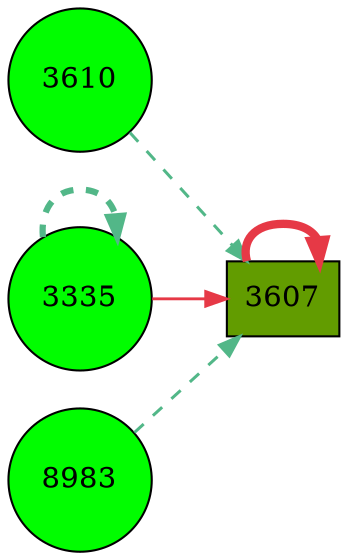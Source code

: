 digraph G{
rankdir=LR;
3610 [style=filled, shape=circle, fillcolor="#01fd00", label="3610"];
3335 [style=filled, shape=circle, fillcolor="#01fd00", label="3335"];
8983 [style=filled, shape=circle, fillcolor="#01fd00", label="8983"];
3607 [style=filled, shape=box, fillcolor="#629c00", label="3607"];
3607 -> 3607 [color="#e63946",penwidth=4.00];
3335 -> 3607 [color="#e63946",penwidth=1.36];
3335 -> 3335 [color="#52b788",style=dashed,penwidth=3.00];
3610 -> 3607 [color="#52b788",style=dashed,penwidth=1.45];
8983 -> 3607 [color="#52b788",style=dashed,penwidth=1.45];
}